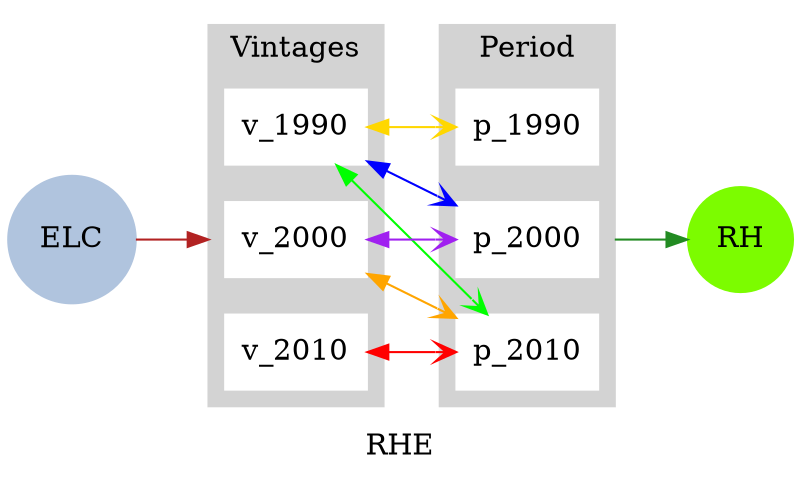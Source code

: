 strict digraph model {
	label = "RHE" ;

	bgcolor     = "transparent" ;
	color       = "black" ;
	compound    = "True" ;
	concentrate = "True" ;
	rankdir     = "LR" ;
	splines     = "False" ;

	node [ shape="box", style="filled" ];

	edge [
	  arrowhead  = "vee",
	  decorate   = "True",
	  dir        = "both",
	  fontsize   = "8",
	  label      = "   ",
	  labelfloat = "false",
	  labelfontcolor = "lightgreen",
	  len        = "2",
	  weight     = "0.5"
	];

	subgraph cluster_vintage {
		label = "Vintages" ;

		color = "lightgrey" ;
		style = "filled";
		href  = "../simple_model.svg" ;

		node [ color="white" ]

		"v_1990" ;
		"v_2000" ;
		"v_2010" ;
	}

	subgraph cluster_period {
		label = "Period" ;
		color = "lightgrey" ;
		style = "filled" ;
		href  = "../simple_model.svg" ;

		node [ color="white" ]

		"p_1990" ;
		"p_2000" ;
		"p_2010" ;
	}

	subgraph energy_carriers {
		node [ shape="circle" ] ;

	  // Beginning nodes
		"RH" [ color="lawngreen", href="../commodities/commodity_RH.svg" ] ;

	  // Ending nodes
		"ELC" [ color="lightsteelblue", href="../commodities/commodity_ELC.svg" ] ;
	}

	subgraph external_edges {
		edge [ arrowhead="normal", dir="forward" ] ;

		"ELC"    -> "v_2000" [ color="firebrick", lhead="cluster_vintage" ] ;
		"p_2000" -> "RH"     [ color="forestgreen", ltail="cluster_period" ] ;
	}

	subgraph internal_edges {
		// edges between vintages and periods
		"v_1990" -> "p_1990" [ color="gold" ] ;
		"v_1990" -> "p_2000" [ color="blue" ] ;
		"v_1990" -> "p_2010" [ color="green" ] ;
		"v_2000" -> "p_2000" [ color="purple" ] ;
		"v_2000" -> "p_2010" [ color="orange" ] ;
		"v_2010" -> "p_2010" [ color="red" ] ;
	}
}

